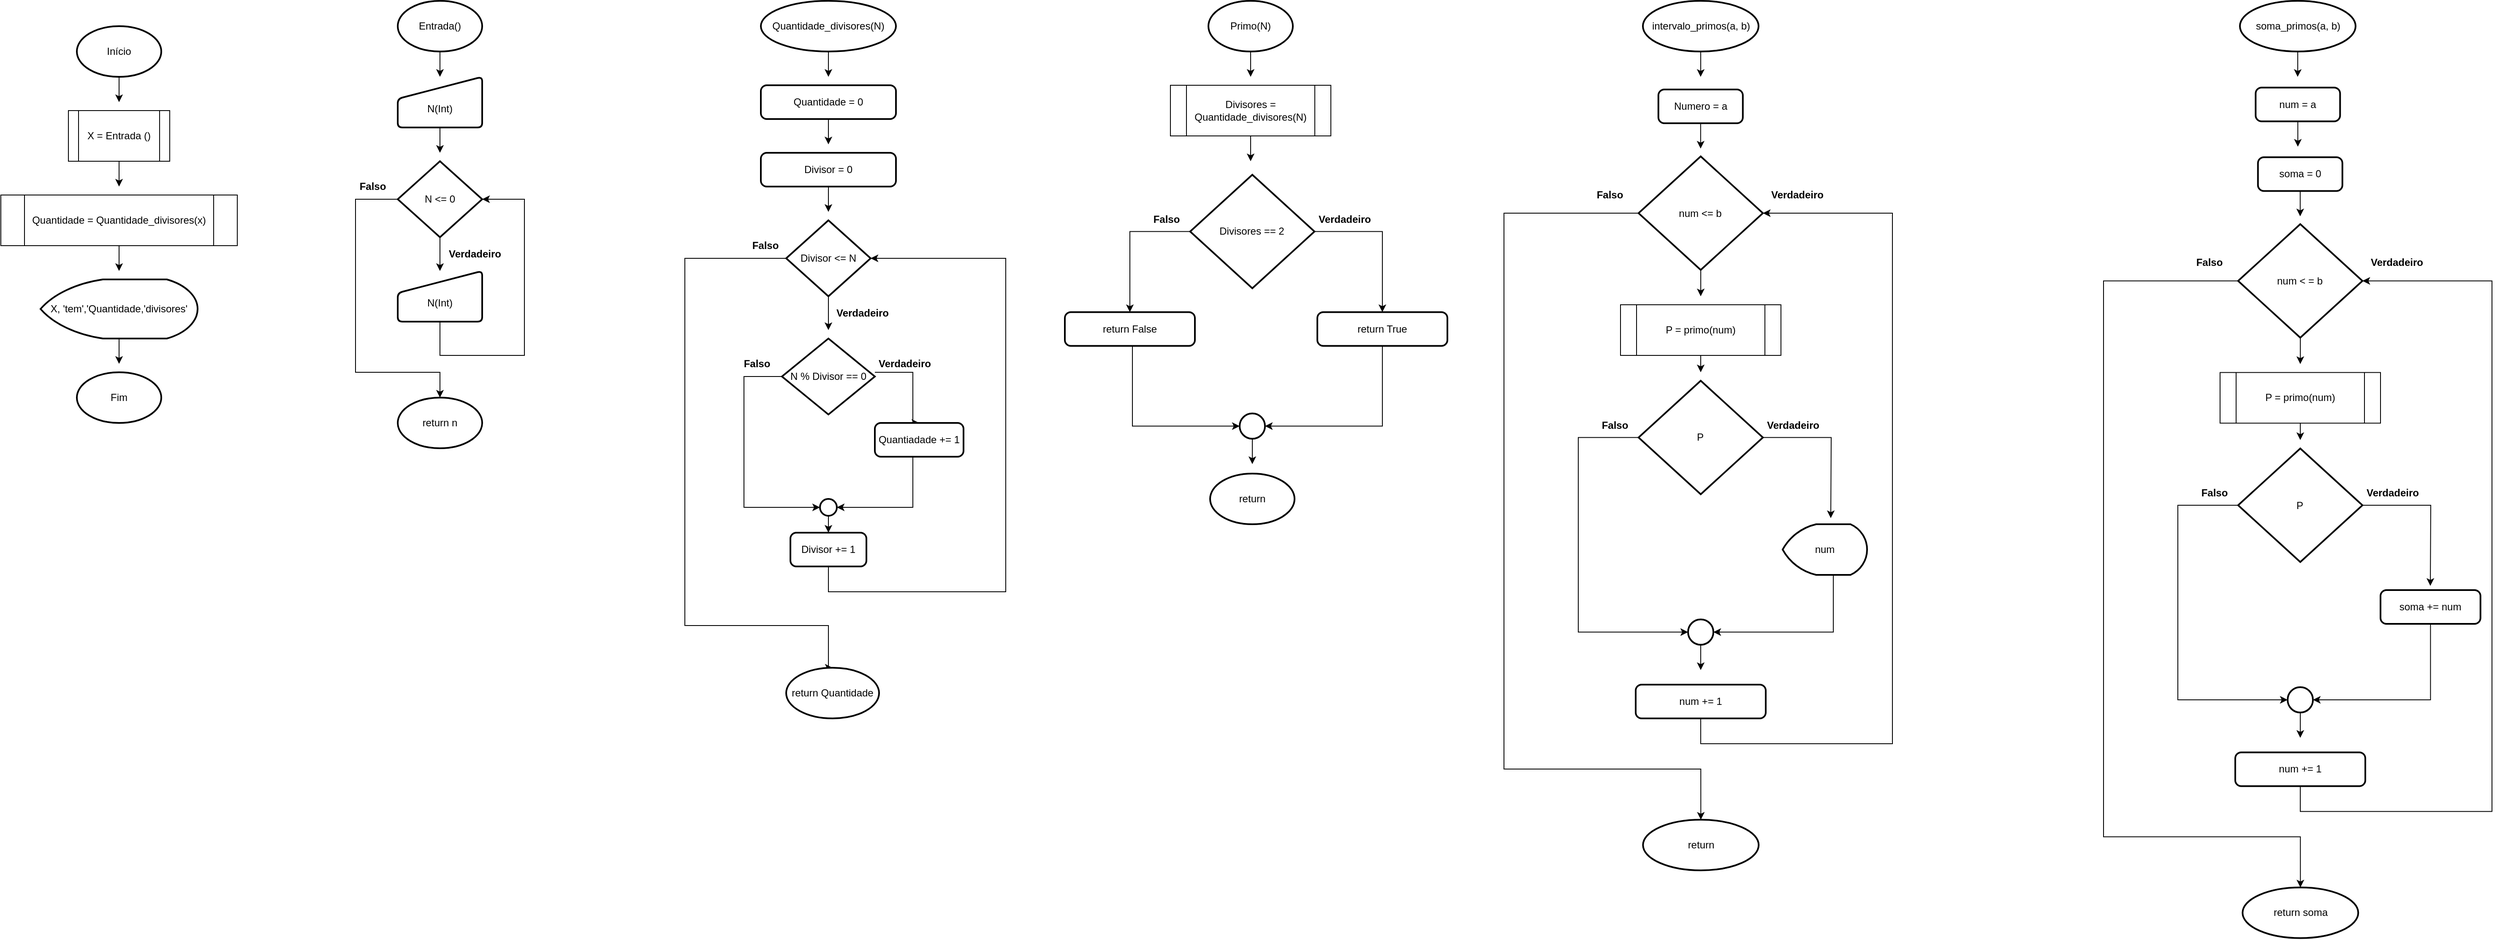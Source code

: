 <mxfile version="12.9.9" type="device"><diagram id="lzXa9kDkN1CXxRNA71bb" name="Page-1"><mxGraphModel dx="2333" dy="2710" grid="1" gridSize="10" guides="1" tooltips="1" connect="1" arrows="1" fold="1" page="1" pageScale="1" pageWidth="827" pageHeight="1169" math="0" shadow="0"><root><mxCell id="0"/><mxCell id="1" parent="0"/><mxCell id="tAdpInVbpqQPxvh6yJNv-5" style="edgeStyle=orthogonalEdgeStyle;rounded=0;orthogonalLoop=1;jettySize=auto;html=1;" parent="1" source="tAdpInVbpqQPxvh6yJNv-1" edge="1"><mxGeometry relative="1" as="geometry"><mxPoint x="210" y="260" as="targetPoint"/></mxGeometry></mxCell><mxCell id="tAdpInVbpqQPxvh6yJNv-1" value="X = Entrada ()" style="shape=process;whiteSpace=wrap;html=1;backgroundOutline=1;" parent="1" vertex="1"><mxGeometry x="150" y="170" width="120" height="60" as="geometry"/></mxCell><mxCell id="tAdpInVbpqQPxvh6yJNv-4" style="edgeStyle=orthogonalEdgeStyle;rounded=0;orthogonalLoop=1;jettySize=auto;html=1;" parent="1" source="tAdpInVbpqQPxvh6yJNv-2" edge="1"><mxGeometry relative="1" as="geometry"><mxPoint x="210" y="160" as="targetPoint"/></mxGeometry></mxCell><mxCell id="tAdpInVbpqQPxvh6yJNv-2" value="Início" style="strokeWidth=2;html=1;shape=mxgraph.flowchart.start_1;whiteSpace=wrap;" parent="1" vertex="1"><mxGeometry x="160" y="70" width="100" height="60" as="geometry"/></mxCell><mxCell id="tAdpInVbpqQPxvh6yJNv-7" style="edgeStyle=orthogonalEdgeStyle;rounded=0;orthogonalLoop=1;jettySize=auto;html=1;" parent="1" source="tAdpInVbpqQPxvh6yJNv-3" edge="1"><mxGeometry relative="1" as="geometry"><mxPoint x="210" y="360" as="targetPoint"/></mxGeometry></mxCell><mxCell id="tAdpInVbpqQPxvh6yJNv-3" value="Quantidade = Quantidade_divisores(x)" style="shape=process;whiteSpace=wrap;html=1;backgroundOutline=1;" parent="1" vertex="1"><mxGeometry x="70" y="270" width="280" height="60" as="geometry"/></mxCell><mxCell id="tAdpInVbpqQPxvh6yJNv-10" style="edgeStyle=orthogonalEdgeStyle;rounded=0;orthogonalLoop=1;jettySize=auto;html=1;" parent="1" source="tAdpInVbpqQPxvh6yJNv-6" edge="1"><mxGeometry relative="1" as="geometry"><mxPoint x="210" y="470" as="targetPoint"/></mxGeometry></mxCell><mxCell id="tAdpInVbpqQPxvh6yJNv-6" value="X, 'tem','Quantidade,'divisores'" style="strokeWidth=2;html=1;shape=mxgraph.flowchart.display;whiteSpace=wrap;" parent="1" vertex="1"><mxGeometry x="117" y="370" width="186" height="70" as="geometry"/></mxCell><mxCell id="tAdpInVbpqQPxvh6yJNv-8" value="Fim" style="strokeWidth=2;html=1;shape=mxgraph.flowchart.start_1;whiteSpace=wrap;" parent="1" vertex="1"><mxGeometry x="160" y="480" width="100" height="60" as="geometry"/></mxCell><mxCell id="tAdpInVbpqQPxvh6yJNv-15" style="edgeStyle=orthogonalEdgeStyle;rounded=0;orthogonalLoop=1;jettySize=auto;html=1;" parent="1" source="tAdpInVbpqQPxvh6yJNv-11" edge="1"><mxGeometry relative="1" as="geometry"><mxPoint x="590" y="130" as="targetPoint"/></mxGeometry></mxCell><mxCell id="tAdpInVbpqQPxvh6yJNv-11" value="Entrada()" style="strokeWidth=2;html=1;shape=mxgraph.flowchart.start_1;whiteSpace=wrap;" parent="1" vertex="1"><mxGeometry x="540" y="40" width="100" height="60" as="geometry"/></mxCell><mxCell id="tAdpInVbpqQPxvh6yJNv-14" style="edgeStyle=orthogonalEdgeStyle;rounded=0;orthogonalLoop=1;jettySize=auto;html=1;" parent="1" source="tAdpInVbpqQPxvh6yJNv-12" edge="1"><mxGeometry relative="1" as="geometry"><mxPoint x="590" y="220" as="targetPoint"/></mxGeometry></mxCell><mxCell id="tAdpInVbpqQPxvh6yJNv-12" value="&lt;br&gt;N(Int)" style="html=1;strokeWidth=2;shape=manualInput;whiteSpace=wrap;rounded=1;size=26;arcSize=11;" parent="1" vertex="1"><mxGeometry x="540" y="130" width="100" height="60" as="geometry"/></mxCell><mxCell id="tAdpInVbpqQPxvh6yJNv-18" style="edgeStyle=orthogonalEdgeStyle;rounded=0;orthogonalLoop=1;jettySize=auto;html=1;entryX=0.5;entryY=0;entryDx=0;entryDy=0;" parent="1" source="tAdpInVbpqQPxvh6yJNv-13" target="tAdpInVbpqQPxvh6yJNv-16" edge="1"><mxGeometry relative="1" as="geometry"/></mxCell><mxCell id="tAdpInVbpqQPxvh6yJNv-21" style="edgeStyle=orthogonalEdgeStyle;rounded=0;orthogonalLoop=1;jettySize=auto;html=1;entryX=0.5;entryY=0;entryDx=0;entryDy=0;entryPerimeter=0;" parent="1" source="tAdpInVbpqQPxvh6yJNv-13" target="tAdpInVbpqQPxvh6yJNv-20" edge="1"><mxGeometry relative="1" as="geometry"><Array as="points"><mxPoint x="490" y="275"/><mxPoint x="490" y="480"/><mxPoint x="590" y="480"/></Array></mxGeometry></mxCell><mxCell id="tAdpInVbpqQPxvh6yJNv-13" value="N &amp;lt;= 0" style="strokeWidth=2;html=1;shape=mxgraph.flowchart.decision;whiteSpace=wrap;" parent="1" vertex="1"><mxGeometry x="540" y="230" width="100" height="90" as="geometry"/></mxCell><mxCell id="tAdpInVbpqQPxvh6yJNv-19" style="edgeStyle=orthogonalEdgeStyle;rounded=0;orthogonalLoop=1;jettySize=auto;html=1;entryX=1;entryY=0.5;entryDx=0;entryDy=0;entryPerimeter=0;" parent="1" source="tAdpInVbpqQPxvh6yJNv-16" target="tAdpInVbpqQPxvh6yJNv-13" edge="1"><mxGeometry relative="1" as="geometry"><Array as="points"><mxPoint x="590" y="460"/><mxPoint x="690" y="460"/><mxPoint x="690" y="275"/></Array></mxGeometry></mxCell><mxCell id="tAdpInVbpqQPxvh6yJNv-16" value="&lt;br&gt;N(Int)" style="html=1;strokeWidth=2;shape=manualInput;whiteSpace=wrap;rounded=1;size=26;arcSize=11;" parent="1" vertex="1"><mxGeometry x="540" y="360" width="100" height="60" as="geometry"/></mxCell><mxCell id="tAdpInVbpqQPxvh6yJNv-17" value="Verdadeiro" style="text;html=1;align=center;verticalAlign=middle;resizable=0;points=[];autosize=1;fontStyle=1" parent="1" vertex="1"><mxGeometry x="591" y="330" width="80" height="20" as="geometry"/></mxCell><mxCell id="tAdpInVbpqQPxvh6yJNv-20" value="return n" style="strokeWidth=2;html=1;shape=mxgraph.flowchart.start_1;whiteSpace=wrap;" parent="1" vertex="1"><mxGeometry x="540" y="510" width="100" height="60" as="geometry"/></mxCell><mxCell id="tAdpInVbpqQPxvh6yJNv-25" style="edgeStyle=orthogonalEdgeStyle;rounded=0;orthogonalLoop=1;jettySize=auto;html=1;" parent="1" source="tAdpInVbpqQPxvh6yJNv-23" edge="1"><mxGeometry relative="1" as="geometry"><mxPoint x="1050" y="130" as="targetPoint"/></mxGeometry></mxCell><mxCell id="tAdpInVbpqQPxvh6yJNv-23" value="Quantidade_divisores(N)" style="strokeWidth=2;html=1;shape=mxgraph.flowchart.start_1;whiteSpace=wrap;" parent="1" vertex="1"><mxGeometry x="970" y="40" width="160" height="60" as="geometry"/></mxCell><mxCell id="tAdpInVbpqQPxvh6yJNv-27" style="edgeStyle=orthogonalEdgeStyle;rounded=0;orthogonalLoop=1;jettySize=auto;html=1;" parent="1" source="tAdpInVbpqQPxvh6yJNv-24" edge="1"><mxGeometry relative="1" as="geometry"><mxPoint x="1050" y="210" as="targetPoint"/></mxGeometry></mxCell><mxCell id="tAdpInVbpqQPxvh6yJNv-24" value="Quantidade = 0" style="rounded=1;whiteSpace=wrap;html=1;absoluteArcSize=1;arcSize=14;strokeWidth=2;" parent="1" vertex="1"><mxGeometry x="970" y="140" width="160" height="40" as="geometry"/></mxCell><mxCell id="tAdpInVbpqQPxvh6yJNv-35" style="edgeStyle=orthogonalEdgeStyle;rounded=0;orthogonalLoop=1;jettySize=auto;html=1;" parent="1" source="tAdpInVbpqQPxvh6yJNv-26" edge="1"><mxGeometry relative="1" as="geometry"><mxPoint x="1050" y="290" as="targetPoint"/></mxGeometry></mxCell><mxCell id="tAdpInVbpqQPxvh6yJNv-26" value="Divisor = 0" style="rounded=1;whiteSpace=wrap;html=1;absoluteArcSize=1;arcSize=14;strokeWidth=2;" parent="1" vertex="1"><mxGeometry x="970" y="220" width="160" height="40" as="geometry"/></mxCell><mxCell id="tAdpInVbpqQPxvh6yJNv-28" style="edgeStyle=orthogonalEdgeStyle;rounded=0;orthogonalLoop=1;jettySize=auto;html=1;entryX=0.5;entryY=0;entryDx=0;entryDy=0;" parent="1" source="tAdpInVbpqQPxvh6yJNv-30" edge="1"><mxGeometry relative="1" as="geometry"><mxPoint x="1050" y="430" as="targetPoint"/></mxGeometry></mxCell><mxCell id="tAdpInVbpqQPxvh6yJNv-51" style="edgeStyle=orthogonalEdgeStyle;rounded=0;orthogonalLoop=1;jettySize=auto;html=1;entryX=0.5;entryY=0;entryDx=0;entryDy=0;entryPerimeter=0;" parent="1" source="tAdpInVbpqQPxvh6yJNv-30" target="tAdpInVbpqQPxvh6yJNv-34" edge="1"><mxGeometry relative="1" as="geometry"><Array as="points"><mxPoint x="880" y="345"/><mxPoint x="880" y="780"/><mxPoint x="1050" y="780"/></Array></mxGeometry></mxCell><mxCell id="tAdpInVbpqQPxvh6yJNv-30" value="Divisor &amp;lt;= N" style="strokeWidth=2;html=1;shape=mxgraph.flowchart.decision;whiteSpace=wrap;" parent="1" vertex="1"><mxGeometry x="1000" y="300" width="100" height="90" as="geometry"/></mxCell><mxCell id="tAdpInVbpqQPxvh6yJNv-33" value="Verdadeiro" style="text;html=1;align=center;verticalAlign=middle;resizable=0;points=[];autosize=1;fontStyle=1" parent="1" vertex="1"><mxGeometry x="1050" y="400" width="80" height="20" as="geometry"/></mxCell><mxCell id="tAdpInVbpqQPxvh6yJNv-34" value="return Quantidade" style="strokeWidth=2;html=1;shape=mxgraph.flowchart.start_1;whiteSpace=wrap;" parent="1" vertex="1"><mxGeometry x="1000" y="830" width="110" height="60" as="geometry"/></mxCell><mxCell id="tAdpInVbpqQPxvh6yJNv-36" value="Falso" style="text;html=1;align=center;verticalAlign=middle;resizable=0;points=[];autosize=1;fontStyle=1" parent="1" vertex="1"><mxGeometry x="485" y="250" width="50" height="20" as="geometry"/></mxCell><mxCell id="tAdpInVbpqQPxvh6yJNv-37" value="Falso" style="text;html=1;align=center;verticalAlign=middle;resizable=0;points=[];autosize=1;fontStyle=1" parent="1" vertex="1"><mxGeometry x="940" y="460" width="50" height="20" as="geometry"/></mxCell><mxCell id="tAdpInVbpqQPxvh6yJNv-41" style="edgeStyle=orthogonalEdgeStyle;rounded=0;orthogonalLoop=1;jettySize=auto;html=1;entryX=0.5;entryY=0;entryDx=0;entryDy=0;" parent="1" source="tAdpInVbpqQPxvh6yJNv-38" target="tAdpInVbpqQPxvh6yJNv-40" edge="1"><mxGeometry relative="1" as="geometry"><Array as="points"><mxPoint x="1150" y="480"/></Array></mxGeometry></mxCell><mxCell id="tAdpInVbpqQPxvh6yJNv-47" style="edgeStyle=orthogonalEdgeStyle;rounded=0;orthogonalLoop=1;jettySize=auto;html=1;entryX=0;entryY=0.5;entryDx=0;entryDy=0;entryPerimeter=0;" parent="1" source="tAdpInVbpqQPxvh6yJNv-38" target="tAdpInVbpqQPxvh6yJNv-46" edge="1"><mxGeometry relative="1" as="geometry"><Array as="points"><mxPoint x="950" y="485"/><mxPoint x="950" y="640"/></Array></mxGeometry></mxCell><mxCell id="tAdpInVbpqQPxvh6yJNv-38" value="N % Divisor == 0" style="strokeWidth=2;html=1;shape=mxgraph.flowchart.decision;whiteSpace=wrap;" parent="1" vertex="1"><mxGeometry x="995" y="440" width="110" height="90" as="geometry"/></mxCell><mxCell id="tAdpInVbpqQPxvh6yJNv-48" style="edgeStyle=orthogonalEdgeStyle;rounded=0;orthogonalLoop=1;jettySize=auto;html=1;entryX=1;entryY=0.5;entryDx=0;entryDy=0;entryPerimeter=0;" parent="1" source="tAdpInVbpqQPxvh6yJNv-40" target="tAdpInVbpqQPxvh6yJNv-46" edge="1"><mxGeometry relative="1" as="geometry"><Array as="points"><mxPoint x="1150" y="640"/></Array></mxGeometry></mxCell><mxCell id="tAdpInVbpqQPxvh6yJNv-40" value="Quantiadade += 1" style="rounded=1;whiteSpace=wrap;html=1;absoluteArcSize=1;arcSize=14;strokeWidth=2;" parent="1" vertex="1"><mxGeometry x="1105" y="540" width="105" height="40" as="geometry"/></mxCell><mxCell id="tAdpInVbpqQPxvh6yJNv-44" value="Verdadeiro" style="text;html=1;align=center;verticalAlign=middle;resizable=0;points=[];autosize=1;fontStyle=1" parent="1" vertex="1"><mxGeometry x="1100" y="460" width="80" height="20" as="geometry"/></mxCell><mxCell id="tAdpInVbpqQPxvh6yJNv-54" style="edgeStyle=orthogonalEdgeStyle;rounded=0;orthogonalLoop=1;jettySize=auto;html=1;entryX=1;entryY=0.5;entryDx=0;entryDy=0;entryPerimeter=0;" parent="1" source="tAdpInVbpqQPxvh6yJNv-45" target="tAdpInVbpqQPxvh6yJNv-30" edge="1"><mxGeometry relative="1" as="geometry"><Array as="points"><mxPoint x="1050" y="740"/><mxPoint x="1260" y="740"/><mxPoint x="1260" y="345"/></Array></mxGeometry></mxCell><mxCell id="tAdpInVbpqQPxvh6yJNv-45" value="Divisor += 1" style="rounded=1;whiteSpace=wrap;html=1;absoluteArcSize=1;arcSize=14;strokeWidth=2;" parent="1" vertex="1"><mxGeometry x="1005" y="670" width="90" height="40" as="geometry"/></mxCell><mxCell id="tAdpInVbpqQPxvh6yJNv-53" style="edgeStyle=orthogonalEdgeStyle;rounded=0;orthogonalLoop=1;jettySize=auto;html=1;entryX=0.5;entryY=0;entryDx=0;entryDy=0;" parent="1" source="tAdpInVbpqQPxvh6yJNv-46" target="tAdpInVbpqQPxvh6yJNv-45" edge="1"><mxGeometry relative="1" as="geometry"/></mxCell><mxCell id="tAdpInVbpqQPxvh6yJNv-46" value="" style="strokeWidth=2;html=1;shape=mxgraph.flowchart.start_2;whiteSpace=wrap;" parent="1" vertex="1"><mxGeometry x="1040" y="630" width="20" height="20" as="geometry"/></mxCell><mxCell id="tAdpInVbpqQPxvh6yJNv-52" value="Falso" style="text;html=1;align=center;verticalAlign=middle;resizable=0;points=[];autosize=1;fontStyle=1" parent="1" vertex="1"><mxGeometry x="950" y="320" width="50" height="20" as="geometry"/></mxCell><mxCell id="ZEgBQOukRaxecPeG_Jdz-1" style="edgeStyle=orthogonalEdgeStyle;rounded=0;orthogonalLoop=1;jettySize=auto;html=1;" parent="1" source="ZEgBQOukRaxecPeG_Jdz-2" edge="1"><mxGeometry relative="1" as="geometry"><mxPoint x="1550" y="130" as="targetPoint"/></mxGeometry></mxCell><mxCell id="ZEgBQOukRaxecPeG_Jdz-2" value="Primo(N)" style="strokeWidth=2;html=1;shape=mxgraph.flowchart.start_1;whiteSpace=wrap;" parent="1" vertex="1"><mxGeometry x="1500" y="40" width="100" height="60" as="geometry"/></mxCell><mxCell id="ZEgBQOukRaxecPeG_Jdz-3" style="edgeStyle=orthogonalEdgeStyle;rounded=0;orthogonalLoop=1;jettySize=auto;html=1;" parent="1" source="ZEgBQOukRaxecPeG_Jdz-4" edge="1"><mxGeometry relative="1" as="geometry"><mxPoint x="1550" y="230" as="targetPoint"/></mxGeometry></mxCell><mxCell id="ZEgBQOukRaxecPeG_Jdz-4" value="Divisores = Quantidade_divisores(N)" style="shape=process;whiteSpace=wrap;html=1;backgroundOutline=1;" parent="1" vertex="1"><mxGeometry x="1455" y="140" width="190" height="60" as="geometry"/></mxCell><mxCell id="ZEgBQOukRaxecPeG_Jdz-5" style="edgeStyle=orthogonalEdgeStyle;rounded=0;orthogonalLoop=1;jettySize=auto;html=1;entryX=0.5;entryY=0;entryDx=0;entryDy=0;exitX=1;exitY=0.5;exitDx=0;exitDy=0;exitPerimeter=0;" parent="1" source="ZEgBQOukRaxecPeG_Jdz-7" target="ZEgBQOukRaxecPeG_Jdz-9" edge="1"><mxGeometry relative="1" as="geometry"><mxPoint x="1552.005" y="408.75" as="targetPoint"/></mxGeometry></mxCell><mxCell id="ZEgBQOukRaxecPeG_Jdz-6" style="edgeStyle=orthogonalEdgeStyle;rounded=0;orthogonalLoop=1;jettySize=auto;html=1;entryX=0.5;entryY=0;entryDx=0;entryDy=0;" parent="1" source="ZEgBQOukRaxecPeG_Jdz-7" target="ZEgBQOukRaxecPeG_Jdz-15" edge="1"><mxGeometry relative="1" as="geometry"><Array as="points"><mxPoint x="1407" y="313"/></Array></mxGeometry></mxCell><mxCell id="ZEgBQOukRaxecPeG_Jdz-7" value="Divisores == 2" style="strokeWidth=2;html=1;shape=mxgraph.flowchart.decision;whiteSpace=wrap;" parent="1" vertex="1"><mxGeometry x="1478.38" y="246" width="147.25" height="134.5" as="geometry"/></mxCell><mxCell id="ZEgBQOukRaxecPeG_Jdz-8" style="edgeStyle=orthogonalEdgeStyle;rounded=0;orthogonalLoop=1;jettySize=auto;html=1;entryX=1;entryY=0.5;entryDx=0;entryDy=0;entryPerimeter=0;" parent="1" source="ZEgBQOukRaxecPeG_Jdz-9" target="ZEgBQOukRaxecPeG_Jdz-12" edge="1"><mxGeometry relative="1" as="geometry"><Array as="points"><mxPoint x="1706" y="543.75"/></Array></mxGeometry></mxCell><mxCell id="ZEgBQOukRaxecPeG_Jdz-9" value="return True" style="rounded=1;whiteSpace=wrap;html=1;absoluteArcSize=1;arcSize=14;strokeWidth=2;" parent="1" vertex="1"><mxGeometry x="1629" y="408.75" width="154" height="40" as="geometry"/></mxCell><mxCell id="ZEgBQOukRaxecPeG_Jdz-10" value="Verdadeiro" style="text;html=1;align=center;verticalAlign=middle;resizable=0;points=[];autosize=1;fontStyle=1" parent="1" vertex="1"><mxGeometry x="1620.63" y="288.75" width="80" height="20" as="geometry"/></mxCell><mxCell id="ZEgBQOukRaxecPeG_Jdz-11" style="edgeStyle=orthogonalEdgeStyle;rounded=0;orthogonalLoop=1;jettySize=auto;html=1;" parent="1" source="ZEgBQOukRaxecPeG_Jdz-12" edge="1"><mxGeometry relative="1" as="geometry"><mxPoint x="1552" y="588.75" as="targetPoint"/></mxGeometry></mxCell><mxCell id="ZEgBQOukRaxecPeG_Jdz-12" value="" style="strokeWidth=2;html=1;shape=mxgraph.flowchart.start_2;whiteSpace=wrap;" parent="1" vertex="1"><mxGeometry x="1537" y="528.75" width="30" height="30" as="geometry"/></mxCell><mxCell id="ZEgBQOukRaxecPeG_Jdz-13" value="Falso" style="text;html=1;align=center;verticalAlign=middle;resizable=0;points=[];autosize=1;fontStyle=1" parent="1" vertex="1"><mxGeometry x="1425" y="288.75" width="50" height="20" as="geometry"/></mxCell><mxCell id="ZEgBQOukRaxecPeG_Jdz-14" style="edgeStyle=orthogonalEdgeStyle;rounded=0;orthogonalLoop=1;jettySize=auto;html=1;entryX=0;entryY=0.5;entryDx=0;entryDy=0;entryPerimeter=0;" parent="1" source="ZEgBQOukRaxecPeG_Jdz-15" target="ZEgBQOukRaxecPeG_Jdz-12" edge="1"><mxGeometry relative="1" as="geometry"><Array as="points"><mxPoint x="1410" y="544"/></Array></mxGeometry></mxCell><mxCell id="ZEgBQOukRaxecPeG_Jdz-15" value="return False" style="rounded=1;whiteSpace=wrap;html=1;absoluteArcSize=1;arcSize=14;strokeWidth=2;" parent="1" vertex="1"><mxGeometry x="1330" y="408.75" width="154" height="40" as="geometry"/></mxCell><mxCell id="ZEgBQOukRaxecPeG_Jdz-16" value="return" style="strokeWidth=2;html=1;shape=mxgraph.flowchart.start_1;whiteSpace=wrap;" parent="1" vertex="1"><mxGeometry x="1502.01" y="600" width="100" height="60" as="geometry"/></mxCell><mxCell id="r2xwDBn1rPYGSbHc69L3-1" style="edgeStyle=orthogonalEdgeStyle;rounded=0;orthogonalLoop=1;jettySize=auto;html=1;" edge="1" parent="1" source="r2xwDBn1rPYGSbHc69L3-2"><mxGeometry relative="1" as="geometry"><mxPoint x="2082.87" y="130" as="targetPoint"/></mxGeometry></mxCell><mxCell id="r2xwDBn1rPYGSbHc69L3-2" value="intervalo_primos(a, b)" style="strokeWidth=2;html=1;shape=mxgraph.flowchart.start_1;whiteSpace=wrap;" vertex="1" parent="1"><mxGeometry x="2014.5" y="40" width="136.99" height="60" as="geometry"/></mxCell><mxCell id="r2xwDBn1rPYGSbHc69L3-21" style="edgeStyle=orthogonalEdgeStyle;rounded=0;orthogonalLoop=1;jettySize=auto;html=1;" edge="1" parent="1" source="r2xwDBn1rPYGSbHc69L3-4"><mxGeometry relative="1" as="geometry"><mxPoint x="2083" y="480" as="targetPoint"/></mxGeometry></mxCell><mxCell id="r2xwDBn1rPYGSbHc69L3-4" value="P = primo(num)" style="shape=process;whiteSpace=wrap;html=1;backgroundOutline=1;" vertex="1" parent="1"><mxGeometry x="1988" y="400" width="190" height="60" as="geometry"/></mxCell><mxCell id="r2xwDBn1rPYGSbHc69L3-5" style="edgeStyle=orthogonalEdgeStyle;rounded=0;orthogonalLoop=1;jettySize=auto;html=1;entryX=0.5;entryY=0;entryDx=0;entryDy=0;exitX=1;exitY=0.5;exitDx=0;exitDy=0;exitPerimeter=0;" edge="1" parent="1" source="r2xwDBn1rPYGSbHc69L3-7"><mxGeometry relative="1" as="geometry"><mxPoint x="2237" y="652.75" as="targetPoint"/></mxGeometry></mxCell><mxCell id="r2xwDBn1rPYGSbHc69L3-6" style="edgeStyle=orthogonalEdgeStyle;rounded=0;orthogonalLoop=1;jettySize=auto;html=1;entryX=0;entryY=0.5;entryDx=0;entryDy=0;entryPerimeter=0;" edge="1" parent="1" source="r2xwDBn1rPYGSbHc69L3-7" target="r2xwDBn1rPYGSbHc69L3-12"><mxGeometry relative="1" as="geometry"><Array as="points"><mxPoint x="1938" y="557"/><mxPoint x="1938" y="788"/></Array><mxPoint x="2061" y="784" as="targetPoint"/></mxGeometry></mxCell><mxCell id="r2xwDBn1rPYGSbHc69L3-7" value="P" style="strokeWidth=2;html=1;shape=mxgraph.flowchart.decision;whiteSpace=wrap;" vertex="1" parent="1"><mxGeometry x="2009.38" y="490" width="147.25" height="134.5" as="geometry"/></mxCell><mxCell id="r2xwDBn1rPYGSbHc69L3-10" value="Verdadeiro" style="text;html=1;align=center;verticalAlign=middle;resizable=0;points=[];autosize=1;fontStyle=1" vertex="1" parent="1"><mxGeometry x="2151.63" y="532.75" width="80" height="20" as="geometry"/></mxCell><mxCell id="r2xwDBn1rPYGSbHc69L3-11" style="edgeStyle=orthogonalEdgeStyle;rounded=0;orthogonalLoop=1;jettySize=auto;html=1;" edge="1" parent="1" source="r2xwDBn1rPYGSbHc69L3-12"><mxGeometry relative="1" as="geometry"><mxPoint x="2083" y="832.75" as="targetPoint"/></mxGeometry></mxCell><mxCell id="r2xwDBn1rPYGSbHc69L3-12" value="" style="strokeWidth=2;html=1;shape=mxgraph.flowchart.start_2;whiteSpace=wrap;" vertex="1" parent="1"><mxGeometry x="2068" y="772.75" width="30" height="30" as="geometry"/></mxCell><mxCell id="r2xwDBn1rPYGSbHc69L3-13" value="Falso" style="text;html=1;align=center;verticalAlign=middle;resizable=0;points=[];autosize=1;fontStyle=1" vertex="1" parent="1"><mxGeometry x="1956" y="532.75" width="50" height="20" as="geometry"/></mxCell><mxCell id="r2xwDBn1rPYGSbHc69L3-31" style="edgeStyle=orthogonalEdgeStyle;rounded=0;orthogonalLoop=1;jettySize=auto;html=1;" edge="1" parent="1" source="r2xwDBn1rPYGSbHc69L3-19"><mxGeometry relative="1" as="geometry"><mxPoint x="2082.87" y="215" as="targetPoint"/></mxGeometry></mxCell><mxCell id="r2xwDBn1rPYGSbHc69L3-19" value="Numero = a" style="rounded=1;whiteSpace=wrap;html=1;absoluteArcSize=1;arcSize=14;strokeWidth=2;" vertex="1" parent="1"><mxGeometry x="2032.87" y="145" width="100" height="40" as="geometry"/></mxCell><mxCell id="r2xwDBn1rPYGSbHc69L3-23" style="edgeStyle=orthogonalEdgeStyle;rounded=0;orthogonalLoop=1;jettySize=auto;html=1;" edge="1" parent="1" source="r2xwDBn1rPYGSbHc69L3-20"><mxGeometry relative="1" as="geometry"><mxPoint x="2082.995" y="390" as="targetPoint"/></mxGeometry></mxCell><mxCell id="r2xwDBn1rPYGSbHc69L3-29" style="edgeStyle=orthogonalEdgeStyle;rounded=0;orthogonalLoop=1;jettySize=auto;html=1;entryX=0.5;entryY=0;entryDx=0;entryDy=0;entryPerimeter=0;" edge="1" parent="1" source="r2xwDBn1rPYGSbHc69L3-20" target="r2xwDBn1rPYGSbHc69L3-30"><mxGeometry relative="1" as="geometry"><mxPoint x="1880" y="942" as="targetPoint"/><Array as="points"><mxPoint x="1850" y="292"/><mxPoint x="1850" y="950"/><mxPoint x="2083" y="950"/></Array></mxGeometry></mxCell><mxCell id="r2xwDBn1rPYGSbHc69L3-20" value="num &amp;lt;= b" style="strokeWidth=2;html=1;shape=mxgraph.flowchart.decision;whiteSpace=wrap;" vertex="1" parent="1"><mxGeometry x="2009.37" y="224.25" width="147.25" height="134.5" as="geometry"/></mxCell><mxCell id="r2xwDBn1rPYGSbHc69L3-22" value="Verdadeiro" style="text;html=1;align=center;verticalAlign=middle;resizable=0;points=[];autosize=1;fontStyle=1" vertex="1" parent="1"><mxGeometry x="2156.62" y="260" width="80" height="20" as="geometry"/></mxCell><mxCell id="r2xwDBn1rPYGSbHc69L3-27" style="edgeStyle=orthogonalEdgeStyle;rounded=0;orthogonalLoop=1;jettySize=auto;html=1;entryX=1;entryY=0.5;entryDx=0;entryDy=0;entryPerimeter=0;" edge="1" parent="1" source="r2xwDBn1rPYGSbHc69L3-24" target="r2xwDBn1rPYGSbHc69L3-20"><mxGeometry relative="1" as="geometry"><Array as="points"><mxPoint x="2083" y="920"/><mxPoint x="2310" y="920"/><mxPoint x="2310" y="292"/></Array></mxGeometry></mxCell><mxCell id="r2xwDBn1rPYGSbHc69L3-24" value="num += 1" style="rounded=1;whiteSpace=wrap;html=1;absoluteArcSize=1;arcSize=14;strokeWidth=2;" vertex="1" parent="1"><mxGeometry x="2005.99" y="850" width="154" height="40" as="geometry"/></mxCell><mxCell id="r2xwDBn1rPYGSbHc69L3-26" style="edgeStyle=orthogonalEdgeStyle;rounded=0;orthogonalLoop=1;jettySize=auto;html=1;entryX=1;entryY=0.5;entryDx=0;entryDy=0;entryPerimeter=0;" edge="1" parent="1" source="r2xwDBn1rPYGSbHc69L3-25" target="r2xwDBn1rPYGSbHc69L3-12"><mxGeometry relative="1" as="geometry"><Array as="points"><mxPoint x="2240" y="788"/></Array></mxGeometry></mxCell><mxCell id="r2xwDBn1rPYGSbHc69L3-25" value="num" style="strokeWidth=2;html=1;shape=mxgraph.flowchart.display;whiteSpace=wrap;" vertex="1" parent="1"><mxGeometry x="2180" y="660" width="100" height="60" as="geometry"/></mxCell><mxCell id="r2xwDBn1rPYGSbHc69L3-28" value="Falso" style="text;html=1;align=center;verticalAlign=middle;resizable=0;points=[];autosize=1;fontStyle=1" vertex="1" parent="1"><mxGeometry x="1950" y="260" width="50" height="20" as="geometry"/></mxCell><mxCell id="r2xwDBn1rPYGSbHc69L3-30" value="return" style="strokeWidth=2;html=1;shape=mxgraph.flowchart.start_1;whiteSpace=wrap;" vertex="1" parent="1"><mxGeometry x="2014.64" y="1010" width="136.99" height="60" as="geometry"/></mxCell><mxCell id="r2xwDBn1rPYGSbHc69L3-32" style="edgeStyle=orthogonalEdgeStyle;rounded=0;orthogonalLoop=1;jettySize=auto;html=1;" edge="1" parent="1" source="r2xwDBn1rPYGSbHc69L3-33"><mxGeometry relative="1" as="geometry"><mxPoint x="2789.87" y="130" as="targetPoint"/></mxGeometry></mxCell><mxCell id="r2xwDBn1rPYGSbHc69L3-33" value="soma_primos(a, b)" style="strokeWidth=2;html=1;shape=mxgraph.flowchart.start_1;whiteSpace=wrap;" vertex="1" parent="1"><mxGeometry x="2721.5" y="40" width="136.99" height="60" as="geometry"/></mxCell><mxCell id="r2xwDBn1rPYGSbHc69L3-34" style="edgeStyle=orthogonalEdgeStyle;rounded=0;orthogonalLoop=1;jettySize=auto;html=1;" edge="1" parent="1" source="r2xwDBn1rPYGSbHc69L3-35"><mxGeometry relative="1" as="geometry"><mxPoint x="2793" y="560.25" as="targetPoint"/></mxGeometry></mxCell><mxCell id="r2xwDBn1rPYGSbHc69L3-35" value="P = primo(num)" style="shape=process;whiteSpace=wrap;html=1;backgroundOutline=1;" vertex="1" parent="1"><mxGeometry x="2698" y="480.25" width="190" height="60" as="geometry"/></mxCell><mxCell id="r2xwDBn1rPYGSbHc69L3-36" style="edgeStyle=orthogonalEdgeStyle;rounded=0;orthogonalLoop=1;jettySize=auto;html=1;entryX=0.5;entryY=0;entryDx=0;entryDy=0;exitX=1;exitY=0.5;exitDx=0;exitDy=0;exitPerimeter=0;" edge="1" parent="1" source="r2xwDBn1rPYGSbHc69L3-38"><mxGeometry relative="1" as="geometry"><mxPoint x="2947" y="733" as="targetPoint"/></mxGeometry></mxCell><mxCell id="r2xwDBn1rPYGSbHc69L3-37" style="edgeStyle=orthogonalEdgeStyle;rounded=0;orthogonalLoop=1;jettySize=auto;html=1;entryX=0;entryY=0.5;entryDx=0;entryDy=0;entryPerimeter=0;" edge="1" parent="1" source="r2xwDBn1rPYGSbHc69L3-38" target="r2xwDBn1rPYGSbHc69L3-41"><mxGeometry relative="1" as="geometry"><Array as="points"><mxPoint x="2648" y="637.25"/><mxPoint x="2648" y="868.25"/></Array><mxPoint x="2771" y="864.25" as="targetPoint"/></mxGeometry></mxCell><mxCell id="r2xwDBn1rPYGSbHc69L3-38" value="P" style="strokeWidth=2;html=1;shape=mxgraph.flowchart.decision;whiteSpace=wrap;" vertex="1" parent="1"><mxGeometry x="2719.38" y="570.25" width="147.25" height="134.5" as="geometry"/></mxCell><mxCell id="r2xwDBn1rPYGSbHc69L3-39" value="Verdadeiro" style="text;html=1;align=center;verticalAlign=middle;resizable=0;points=[];autosize=1;fontStyle=1" vertex="1" parent="1"><mxGeometry x="2861.63" y="613" width="80" height="20" as="geometry"/></mxCell><mxCell id="r2xwDBn1rPYGSbHc69L3-40" style="edgeStyle=orthogonalEdgeStyle;rounded=0;orthogonalLoop=1;jettySize=auto;html=1;" edge="1" parent="1" source="r2xwDBn1rPYGSbHc69L3-41"><mxGeometry relative="1" as="geometry"><mxPoint x="2793" y="913" as="targetPoint"/></mxGeometry></mxCell><mxCell id="r2xwDBn1rPYGSbHc69L3-41" value="" style="strokeWidth=2;html=1;shape=mxgraph.flowchart.start_2;whiteSpace=wrap;" vertex="1" parent="1"><mxGeometry x="2778" y="853" width="30" height="30" as="geometry"/></mxCell><mxCell id="r2xwDBn1rPYGSbHc69L3-42" value="Falso" style="text;html=1;align=center;verticalAlign=middle;resizable=0;points=[];autosize=1;fontStyle=1" vertex="1" parent="1"><mxGeometry x="2666" y="613" width="50" height="20" as="geometry"/></mxCell><mxCell id="r2xwDBn1rPYGSbHc69L3-43" style="edgeStyle=orthogonalEdgeStyle;rounded=0;orthogonalLoop=1;jettySize=auto;html=1;" edge="1" parent="1" source="r2xwDBn1rPYGSbHc69L3-44"><mxGeometry relative="1" as="geometry"><mxPoint x="2792.87" y="295.25" as="targetPoint"/></mxGeometry></mxCell><mxCell id="r2xwDBn1rPYGSbHc69L3-44" value="soma = 0" style="rounded=1;whiteSpace=wrap;html=1;absoluteArcSize=1;arcSize=14;strokeWidth=2;" vertex="1" parent="1"><mxGeometry x="2742.87" y="225.25" width="100" height="40" as="geometry"/></mxCell><mxCell id="r2xwDBn1rPYGSbHc69L3-45" style="edgeStyle=orthogonalEdgeStyle;rounded=0;orthogonalLoop=1;jettySize=auto;html=1;" edge="1" parent="1" source="r2xwDBn1rPYGSbHc69L3-47"><mxGeometry relative="1" as="geometry"><mxPoint x="2792.995" y="470.25" as="targetPoint"/></mxGeometry></mxCell><mxCell id="r2xwDBn1rPYGSbHc69L3-46" style="edgeStyle=orthogonalEdgeStyle;rounded=0;orthogonalLoop=1;jettySize=auto;html=1;entryX=0.5;entryY=0;entryDx=0;entryDy=0;entryPerimeter=0;" edge="1" parent="1" source="r2xwDBn1rPYGSbHc69L3-47" target="r2xwDBn1rPYGSbHc69L3-54"><mxGeometry relative="1" as="geometry"><mxPoint x="2590" y="1022.25" as="targetPoint"/><Array as="points"><mxPoint x="2560" y="372.25"/><mxPoint x="2560" y="1030.25"/><mxPoint x="2793" y="1030.25"/></Array></mxGeometry></mxCell><mxCell id="r2xwDBn1rPYGSbHc69L3-47" value="num &amp;lt; = b" style="strokeWidth=2;html=1;shape=mxgraph.flowchart.decision;whiteSpace=wrap;" vertex="1" parent="1"><mxGeometry x="2719.37" y="304.5" width="147.25" height="134.5" as="geometry"/></mxCell><mxCell id="r2xwDBn1rPYGSbHc69L3-48" value="Verdadeiro" style="text;html=1;align=center;verticalAlign=middle;resizable=0;points=[];autosize=1;fontStyle=1" vertex="1" parent="1"><mxGeometry x="2866.62" y="340.25" width="80" height="20" as="geometry"/></mxCell><mxCell id="r2xwDBn1rPYGSbHc69L3-49" style="edgeStyle=orthogonalEdgeStyle;rounded=0;orthogonalLoop=1;jettySize=auto;html=1;entryX=1;entryY=0.5;entryDx=0;entryDy=0;entryPerimeter=0;" edge="1" parent="1" source="r2xwDBn1rPYGSbHc69L3-50" target="r2xwDBn1rPYGSbHc69L3-47"><mxGeometry relative="1" as="geometry"><Array as="points"><mxPoint x="2793" y="1000.25"/><mxPoint x="3020" y="1000.25"/><mxPoint x="3020" y="372.25"/></Array></mxGeometry></mxCell><mxCell id="r2xwDBn1rPYGSbHc69L3-50" value="num += 1" style="rounded=1;whiteSpace=wrap;html=1;absoluteArcSize=1;arcSize=14;strokeWidth=2;" vertex="1" parent="1"><mxGeometry x="2715.99" y="930.25" width="154" height="40" as="geometry"/></mxCell><mxCell id="r2xwDBn1rPYGSbHc69L3-53" value="Falso" style="text;html=1;align=center;verticalAlign=middle;resizable=0;points=[];autosize=1;fontStyle=1" vertex="1" parent="1"><mxGeometry x="2660" y="340.25" width="50" height="20" as="geometry"/></mxCell><mxCell id="r2xwDBn1rPYGSbHc69L3-54" value="return soma" style="strokeWidth=2;html=1;shape=mxgraph.flowchart.start_1;whiteSpace=wrap;" vertex="1" parent="1"><mxGeometry x="2724.64" y="1090.25" width="136.99" height="60" as="geometry"/></mxCell><mxCell id="r2xwDBn1rPYGSbHc69L3-56" style="edgeStyle=orthogonalEdgeStyle;rounded=0;orthogonalLoop=1;jettySize=auto;html=1;entryX=1;entryY=0.5;entryDx=0;entryDy=0;entryPerimeter=0;" edge="1" parent="1" source="r2xwDBn1rPYGSbHc69L3-55" target="r2xwDBn1rPYGSbHc69L3-41"><mxGeometry relative="1" as="geometry"><Array as="points"><mxPoint x="2947" y="868"/></Array></mxGeometry></mxCell><mxCell id="r2xwDBn1rPYGSbHc69L3-55" value="soma += num" style="rounded=1;whiteSpace=wrap;html=1;absoluteArcSize=1;arcSize=14;strokeWidth=2;" vertex="1" parent="1"><mxGeometry x="2888" y="738" width="118.37" height="40" as="geometry"/></mxCell><mxCell id="r2xwDBn1rPYGSbHc69L3-58" style="edgeStyle=orthogonalEdgeStyle;rounded=0;orthogonalLoop=1;jettySize=auto;html=1;" edge="1" parent="1" source="r2xwDBn1rPYGSbHc69L3-57"><mxGeometry relative="1" as="geometry"><mxPoint x="2790.13" y="212.75" as="targetPoint"/></mxGeometry></mxCell><mxCell id="r2xwDBn1rPYGSbHc69L3-57" value="num = a" style="rounded=1;whiteSpace=wrap;html=1;absoluteArcSize=1;arcSize=14;strokeWidth=2;" vertex="1" parent="1"><mxGeometry x="2740.13" y="142.75" width="100" height="40" as="geometry"/></mxCell></root></mxGraphModel></diagram></mxfile>